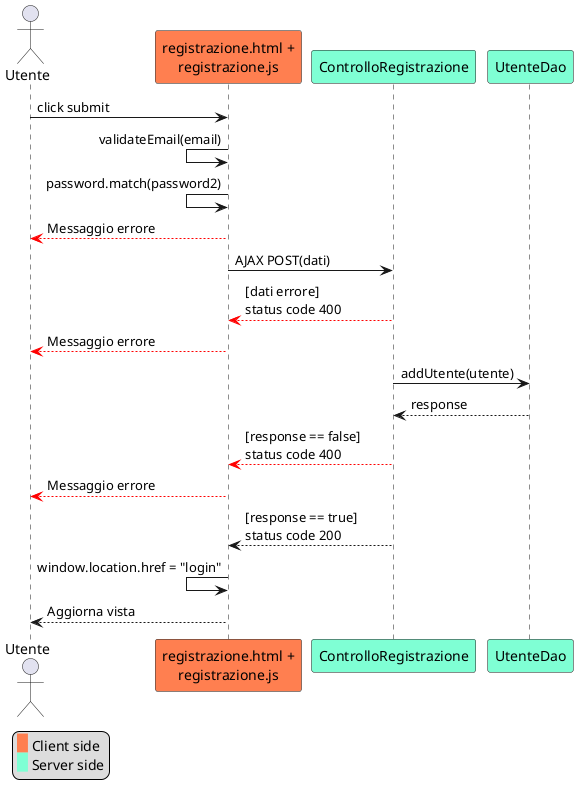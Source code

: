 @startuml
legend left
 <back:#coral>   </back> Client side
 <back:#aquamarine>   </back> Server side
endlegend

actor Utente as utente
skinparam ParticipantBackgroundColor coral
participant "registrazione.html +\nregistrazione.js" as registrazione

utente -> registrazione: click submit

skinparam ParticipantBackgroundColor aquamarine
registrazione <- registrazione: validateEmail(email)
registrazione <- registrazione: password.match(password2)
registrazione -[#red]-> utente: Messaggio errore
registrazione -> ControlloRegistrazione: AJAX POST(dati)
ControlloRegistrazione -[#red]-> registrazione: [dati errore]\nstatus code 400
registrazione -[#red]-> utente: Messaggio errore
ControlloRegistrazione -> UtenteDao: addUtente(utente)
UtenteDao --> ControlloRegistrazione: response
ControlloRegistrazione -[#red]-> registrazione: [response == false]\nstatus code 400
registrazione -[#red]-> utente: Messaggio errore
ControlloRegistrazione --> registrazione: [response == true]\nstatus code 200
registrazione <- registrazione: window.location.href = "login"
registrazione --> utente: Aggiorna vista
@enduml